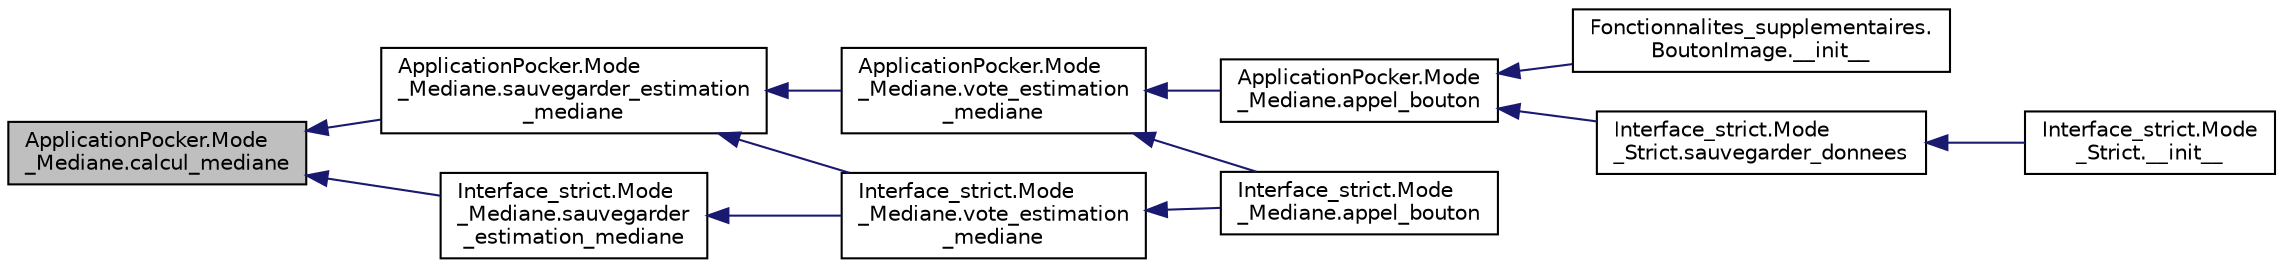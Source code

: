 digraph "ApplicationPocker.Mode_Mediane.calcul_mediane"
{
  edge [fontname="Helvetica",fontsize="10",labelfontname="Helvetica",labelfontsize="10"];
  node [fontname="Helvetica",fontsize="10",shape=record];
  rankdir="LR";
  Node12 [label="ApplicationPocker.Mode\l_Mediane.calcul_mediane",height=0.2,width=0.4,color="black", fillcolor="grey75", style="filled", fontcolor="black"];
  Node12 -> Node13 [dir="back",color="midnightblue",fontsize="10",style="solid",fontname="Helvetica"];
  Node13 [label="ApplicationPocker.Mode\l_Mediane.sauvegarder_estimation\l_mediane",height=0.2,width=0.4,color="black", fillcolor="white", style="filled",URL="$class_application_pocker_1_1_mode___mediane.html#af780f4dc7d2b8a6dc21347fa3d60a42c"];
  Node13 -> Node14 [dir="back",color="midnightblue",fontsize="10",style="solid",fontname="Helvetica"];
  Node14 [label="ApplicationPocker.Mode\l_Mediane.vote_estimation\l_mediane",height=0.2,width=0.4,color="black", fillcolor="white", style="filled",URL="$class_application_pocker_1_1_mode___mediane.html#af2e71b25da75075e536b9160ed495b7b"];
  Node14 -> Node15 [dir="back",color="midnightblue",fontsize="10",style="solid",fontname="Helvetica"];
  Node15 [label="ApplicationPocker.Mode\l_Mediane.appel_bouton",height=0.2,width=0.4,color="black", fillcolor="white", style="filled",URL="$class_application_pocker_1_1_mode___mediane.html#a517a65f4e30ee16049d653066583fae0"];
  Node15 -> Node16 [dir="back",color="midnightblue",fontsize="10",style="solid",fontname="Helvetica"];
  Node16 [label="Fonctionnalites_supplementaires.\lBoutonImage.__init__",height=0.2,width=0.4,color="black", fillcolor="white", style="filled",URL="$class_fonctionnalites__supplementaires_1_1_bouton_image.html#af5caff29afa7b6c0fe2c2cfd7b5e06c9"];
  Node15 -> Node17 [dir="back",color="midnightblue",fontsize="10",style="solid",fontname="Helvetica"];
  Node17 [label="Interface_strict.Mode\l_Strict.sauvegarder_donnees",height=0.2,width=0.4,color="black", fillcolor="white", style="filled",URL="$class_interface__strict_1_1_mode___strict.html#a3fc3e3f1b7b81190fb9504d8d1373c93"];
  Node17 -> Node18 [dir="back",color="midnightblue",fontsize="10",style="solid",fontname="Helvetica"];
  Node18 [label="Interface_strict.Mode\l_Strict.__init__",height=0.2,width=0.4,color="black", fillcolor="white", style="filled",URL="$class_interface__strict_1_1_mode___strict.html#a2cfc45c81a34f7c133c7e208030be1d3"];
  Node14 -> Node19 [dir="back",color="midnightblue",fontsize="10",style="solid",fontname="Helvetica"];
  Node19 [label="Interface_strict.Mode\l_Mediane.appel_bouton",height=0.2,width=0.4,color="black", fillcolor="white", style="filled",URL="$class_interface__strict_1_1_mode___mediane.html#a9ae18538fa6846f5e26ad91680143296"];
  Node13 -> Node20 [dir="back",color="midnightblue",fontsize="10",style="solid",fontname="Helvetica"];
  Node20 [label="Interface_strict.Mode\l_Mediane.vote_estimation\l_mediane",height=0.2,width=0.4,color="black", fillcolor="white", style="filled",URL="$class_interface__strict_1_1_mode___mediane.html#af0951738402354cc5ce95fd7ab757a99"];
  Node20 -> Node19 [dir="back",color="midnightblue",fontsize="10",style="solid",fontname="Helvetica"];
  Node12 -> Node21 [dir="back",color="midnightblue",fontsize="10",style="solid",fontname="Helvetica"];
  Node21 [label="Interface_strict.Mode\l_Mediane.sauvegarder\l_estimation_mediane",height=0.2,width=0.4,color="black", fillcolor="white", style="filled",URL="$class_interface__strict_1_1_mode___mediane.html#a2f120afeab2e105ee85a3328d1b8c52a"];
  Node21 -> Node20 [dir="back",color="midnightblue",fontsize="10",style="solid",fontname="Helvetica"];
}

